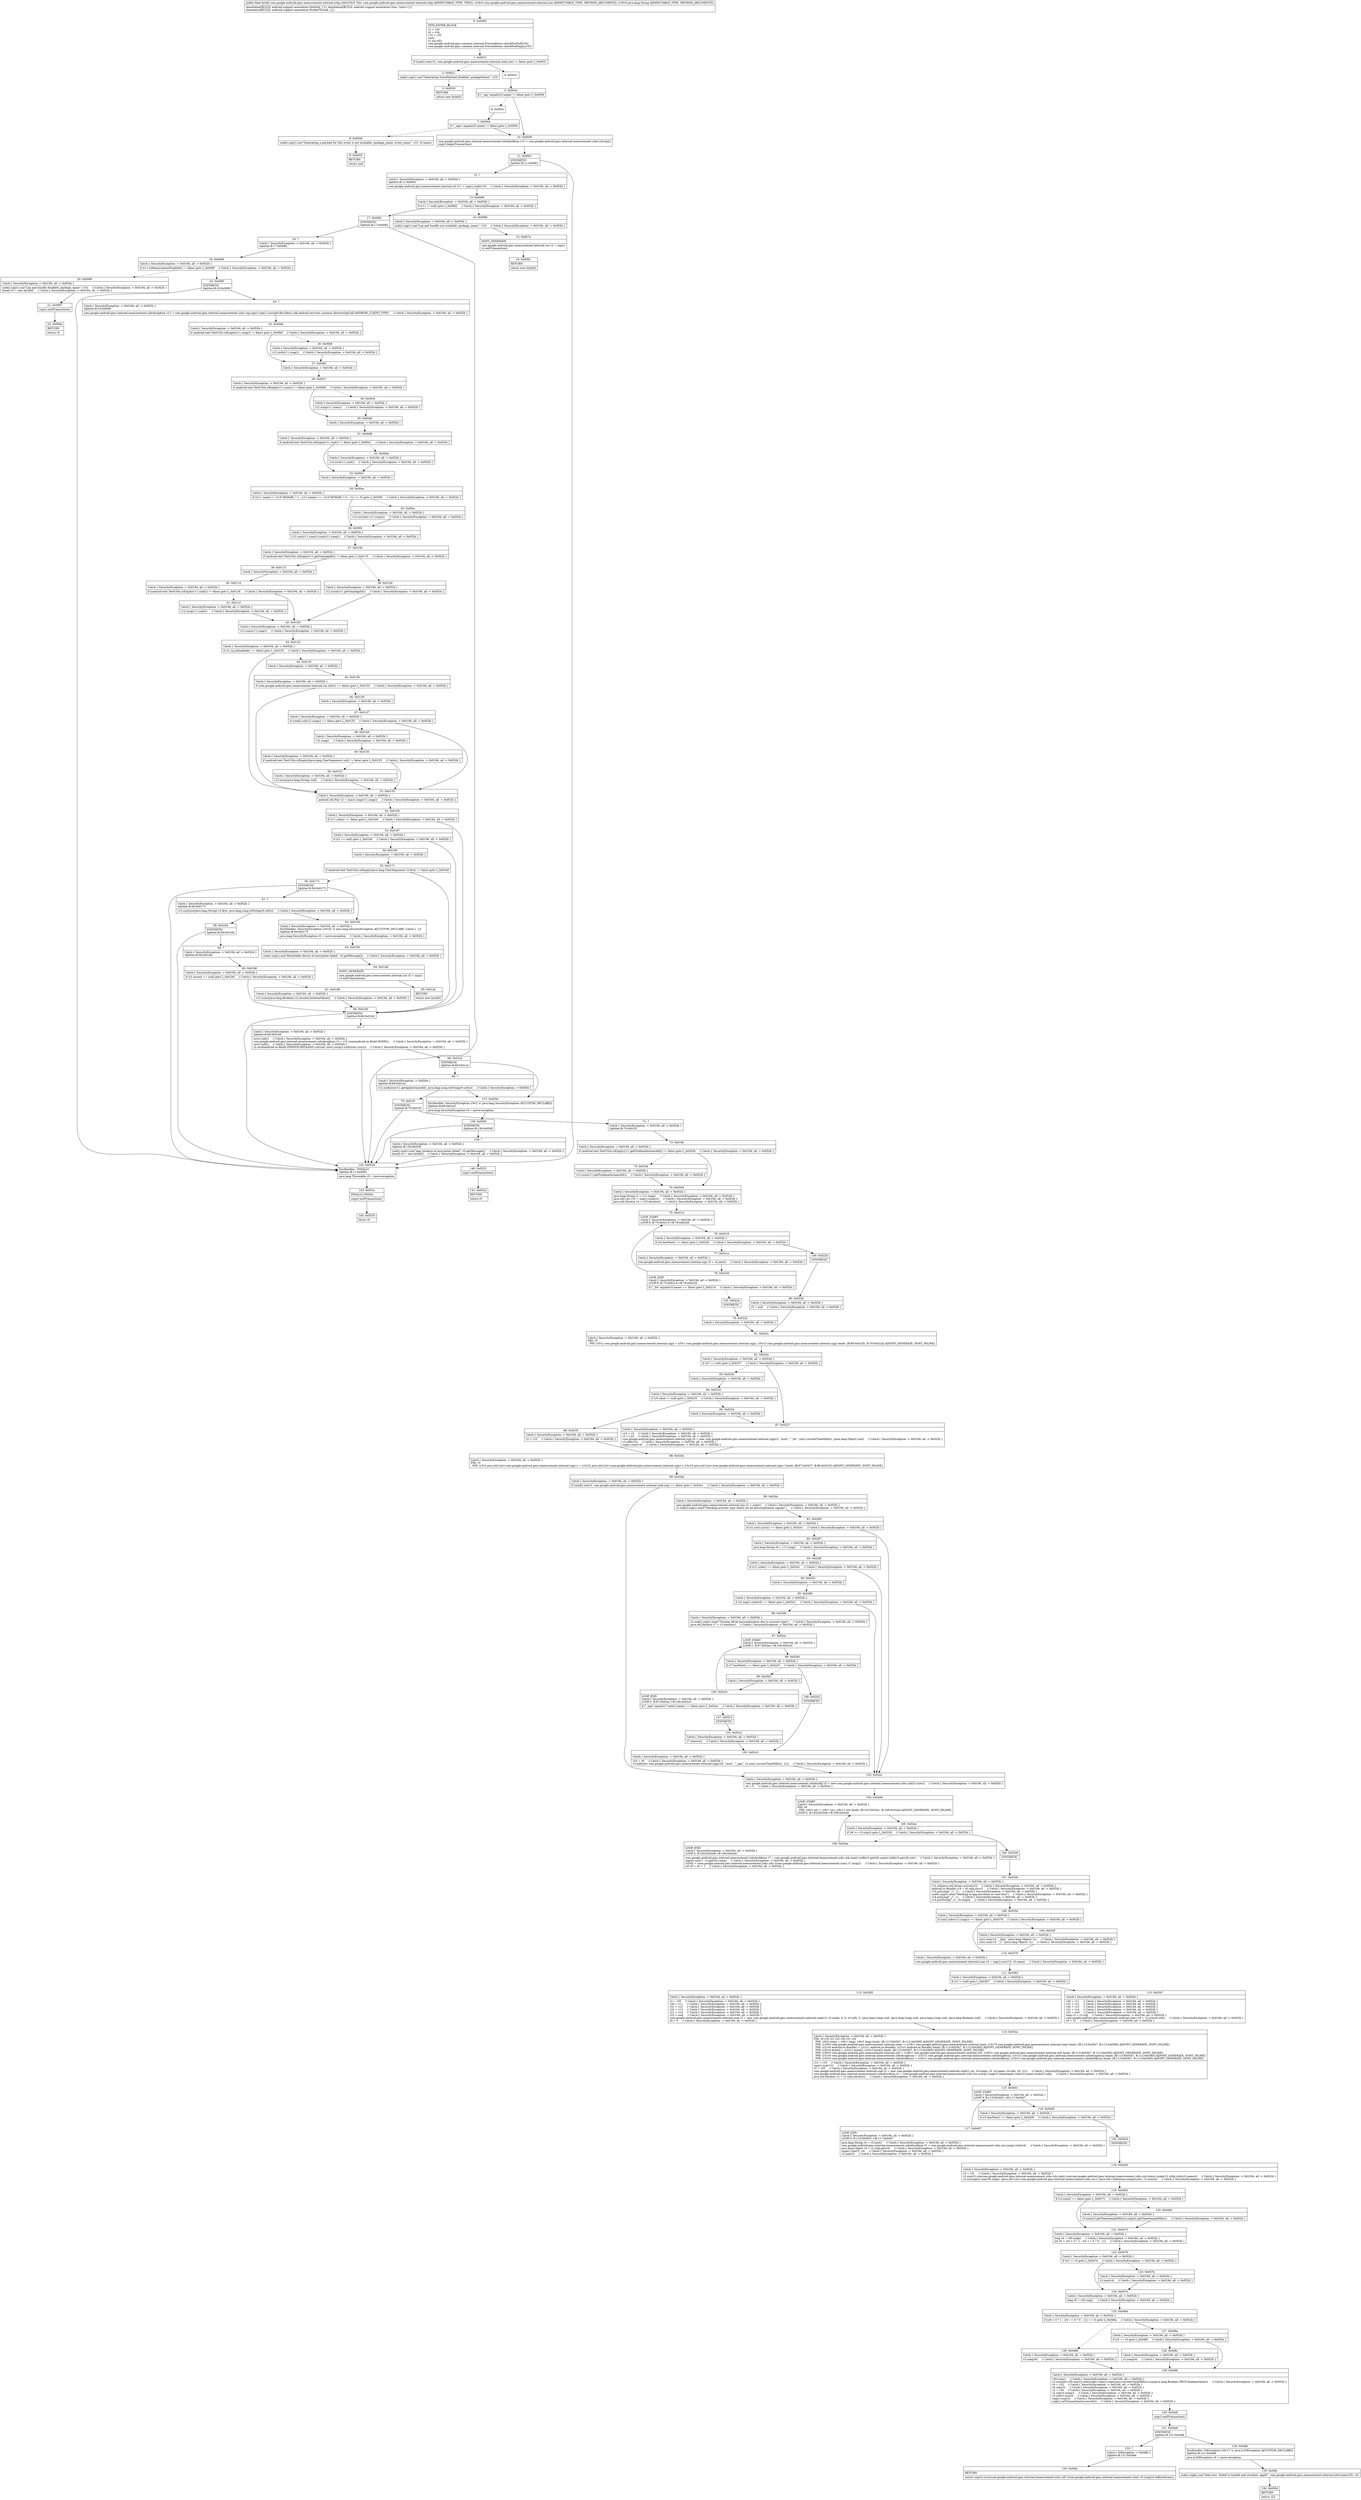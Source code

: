 digraph "CFG forcom.google.android.gms.measurement.internal.zzhp.zzb(Lcom\/google\/android\/gms\/measurement\/internal\/zzai;Ljava\/lang\/String;)[B" {
Node_0 [shape=record,label="{0\:\ 0x0000|MTH_ENTER_BLOCK\l|r1 = r33\lr0 = r34\lr15 = r35\lzzo()\lr1.zzj.zzl()\lcom.google.android.gms.common.internal.Preconditions.checkNotNull(r34)\lcom.google.android.gms.common.internal.Preconditions.checkNotEmpty(r35)\l}"];
Node_1 [shape=record,label="{1\:\ 0x001f|if (zzad().zze(r15, com.google.android.gms.measurement.internal.zzak.zzio) != false) goto L_0x0031\l}"];
Node_2 [shape=record,label="{2\:\ 0x0021|zzab().zzgr().zza(\"Generating ScionPayload disabled. packageName\", r15)\l}"];
Node_3 [shape=record,label="{3\:\ 0x0030|RETURN\l|return new byte[0]\l}"];
Node_4 [shape=record,label="{4\:\ 0x0031}"];
Node_5 [shape=record,label="{5\:\ 0x003a|if (\"_iap\".equals(r0.name) != false) goto L_0x0056\l}"];
Node_6 [shape=record,label="{6\:\ 0x003c}"];
Node_7 [shape=record,label="{7\:\ 0x0044|if (\"_iapx\".equals(r0.name) != false) goto L_0x0056\l}"];
Node_8 [shape=record,label="{8\:\ 0x0046|zzab().zzgr().zza(\"Generating a payload for this event is not available. package_name, event_name\", r15, r0.name)\l}"];
Node_9 [shape=record,label="{9\:\ 0x0055|RETURN\l|return null\l}"];
Node_10 [shape=record,label="{10\:\ 0x0056|com.google.android.gms.internal.measurement.zzbs$zzf$zza r13 = com.google.android.gms.internal.measurement.zzbs.zzf.zznj()\lzzgy().beginTransaction()\l}"];
Node_11 [shape=record,label="{11\:\ 0x0061|SYNTHETIC\lSplitter:B:11:0x0061\l}"];
Node_12 [shape=record,label="{12\:\ ?|Catch:\{ SecurityException \-\> 0x0194, all \-\> 0x052b \}\lSplitter:B:11:0x0061\l|com.google.android.gms.measurement.internal.zzf r11 = zzgy().zzab(r15)     \/\/ Catch:\{ SecurityException \-\> 0x0194, all \-\> 0x052b \}\l}"];
Node_13 [shape=record,label="{13\:\ 0x0069|Catch:\{ SecurityException \-\> 0x0194, all \-\> 0x052b \}\l|if (r11 != null) goto L_0x0082     \/\/ Catch:\{ SecurityException \-\> 0x0194, all \-\> 0x052b \}\l}"];
Node_14 [shape=record,label="{14\:\ 0x006b|Catch:\{ SecurityException \-\> 0x0194, all \-\> 0x052b \}\l|zzab().zzgr().zza(\"Log and bundle not available. package_name\", r15)     \/\/ Catch:\{ SecurityException \-\> 0x0194, all \-\> 0x052b \}\l}"];
Node_15 [shape=record,label="{15\:\ 0x007a|DONT_GENERATE\l|com.google.android.gms.measurement.internal.zzx r2 = zzgy()\lr2.endTransaction()\l}"];
Node_16 [shape=record,label="{16\:\ 0x0081|RETURN\l|return new byte[0]\l}"];
Node_17 [shape=record,label="{17\:\ 0x0082|SYNTHETIC\lSplitter:B:17:0x0082\l}"];
Node_18 [shape=record,label="{18\:\ ?|Catch:\{ SecurityException \-\> 0x0194, all \-\> 0x052b \}\lSplitter:B:17:0x0082\l}"];
Node_19 [shape=record,label="{19\:\ 0x0086|Catch:\{ SecurityException \-\> 0x0194, all \-\> 0x052b \}\l|if (r11.isMeasurementEnabled() != false) goto L_0x009f     \/\/ Catch:\{ SecurityException \-\> 0x0194, all \-\> 0x052b \}\l}"];
Node_20 [shape=record,label="{20\:\ 0x0088|Catch:\{ SecurityException \-\> 0x0194, all \-\> 0x052b \}\l|zzab().zzgr().zza(\"Log and bundle disabled. package_name\", r15)     \/\/ Catch:\{ SecurityException \-\> 0x0194, all \-\> 0x052b \}\lbyte[] r0 = new byte[0]     \/\/ Catch:\{ SecurityException \-\> 0x0194, all \-\> 0x052b \}\l}"];
Node_21 [shape=record,label="{21\:\ 0x0097|zzgy().endTransaction()\l}"];
Node_22 [shape=record,label="{22\:\ 0x009e|RETURN\l|return r0\l}"];
Node_23 [shape=record,label="{23\:\ 0x009f|SYNTHETIC\lSplitter:B:23:0x009f\l}"];
Node_24 [shape=record,label="{24\:\ ?|Catch:\{ SecurityException \-\> 0x0194, all \-\> 0x052b \}\lSplitter:B:23:0x009f\l|com.google.android.gms.internal.measurement.zzbs$zzg$zza r12 = com.google.android.gms.internal.measurement.zzbs.zzg.zzpr().zzp(1).zzcc(p018io.fabric.sdk.android.services.common.AbstractSpiCall.ANDROID_CLIENT_TYPE)     \/\/ Catch:\{ SecurityException \-\> 0x0194, all \-\> 0x052b \}\l}"];
Node_25 [shape=record,label="{25\:\ 0x00b6|Catch:\{ SecurityException \-\> 0x0194, all \-\> 0x052b \}\l|if (android.text.TextUtils.isEmpty(r11.zzag()) != false) goto L_0x00bf     \/\/ Catch:\{ SecurityException \-\> 0x0194, all \-\> 0x052b \}\l}"];
Node_26 [shape=record,label="{26\:\ 0x00b8|Catch:\{ SecurityException \-\> 0x0194, all \-\> 0x052b \}\l|r12.zzch(r11.zzag())     \/\/ Catch:\{ SecurityException \-\> 0x0194, all \-\> 0x052b \}\l}"];
Node_27 [shape=record,label="{27\:\ 0x00bf|Catch:\{ SecurityException \-\> 0x0194, all \-\> 0x052b \}\l}"];
Node_28 [shape=record,label="{28\:\ 0x00c7|Catch:\{ SecurityException \-\> 0x0194, all \-\> 0x052b \}\l|if (android.text.TextUtils.isEmpty(r11.zzan()) != false) goto L_0x00d0     \/\/ Catch:\{ SecurityException \-\> 0x0194, all \-\> 0x052b \}\l}"];
Node_29 [shape=record,label="{29\:\ 0x00c9|Catch:\{ SecurityException \-\> 0x0194, all \-\> 0x052b \}\l|r12.zzcg(r11.zzan())     \/\/ Catch:\{ SecurityException \-\> 0x0194, all \-\> 0x052b \}\l}"];
Node_30 [shape=record,label="{30\:\ 0x00d0|Catch:\{ SecurityException \-\> 0x0194, all \-\> 0x052b \}\l}"];
Node_31 [shape=record,label="{31\:\ 0x00d8|Catch:\{ SecurityException \-\> 0x0194, all \-\> 0x052b \}\l|if (android.text.TextUtils.isEmpty(r11.zzal()) != false) goto L_0x00e1     \/\/ Catch:\{ SecurityException \-\> 0x0194, all \-\> 0x052b \}\l}"];
Node_32 [shape=record,label="{32\:\ 0x00da|Catch:\{ SecurityException \-\> 0x0194, all \-\> 0x052b \}\l|r12.zzci(r11.zzal())     \/\/ Catch:\{ SecurityException \-\> 0x0194, all \-\> 0x052b \}\l}"];
Node_33 [shape=record,label="{33\:\ 0x00e1|Catch:\{ SecurityException \-\> 0x0194, all \-\> 0x052b \}\l}"];
Node_34 [shape=record,label="{34\:\ 0x00ea|Catch:\{ SecurityException \-\> 0x0194, all \-\> 0x052b \}\l|if ((r11.zzam() \> \-2147483648L ? 1 : (r11.zzam() == \-2147483648L ? 0 : \-1)) == 0) goto L_0x00f4     \/\/ Catch:\{ SecurityException \-\> 0x0194, all \-\> 0x052b \}\l}"];
Node_35 [shape=record,label="{35\:\ 0x00ec|Catch:\{ SecurityException \-\> 0x0194, all \-\> 0x052b \}\l|r12.zzv((int) r11.zzam())     \/\/ Catch:\{ SecurityException \-\> 0x0194, all \-\> 0x052b \}\l}"];
Node_36 [shape=record,label="{36\:\ 0x00f4|Catch:\{ SecurityException \-\> 0x0194, all \-\> 0x052b \}\l|r12.zzas(r11.zzao()).zzax(r11.zzaq())     \/\/ Catch:\{ SecurityException \-\> 0x0194, all \-\> 0x052b \}\l}"];
Node_37 [shape=record,label="{37\:\ 0x010b|Catch:\{ SecurityException \-\> 0x0194, all \-\> 0x052b \}\l|if (android.text.TextUtils.isEmpty(r11.getGmpAppId()) != false) goto L_0x0115     \/\/ Catch:\{ SecurityException \-\> 0x0194, all \-\> 0x052b \}\l}"];
Node_38 [shape=record,label="{38\:\ 0x010d|Catch:\{ SecurityException \-\> 0x0194, all \-\> 0x052b \}\l|r12.zzcm(r11.getGmpAppId())     \/\/ Catch:\{ SecurityException \-\> 0x0194, all \-\> 0x052b \}\l}"];
Node_39 [shape=record,label="{39\:\ 0x0115|Catch:\{ SecurityException \-\> 0x0194, all \-\> 0x052b \}\l}"];
Node_40 [shape=record,label="{40\:\ 0x011d|Catch:\{ SecurityException \-\> 0x0194, all \-\> 0x052b \}\l|if (android.text.TextUtils.isEmpty(r11.zzah()) != false) goto L_0x0126     \/\/ Catch:\{ SecurityException \-\> 0x0194, all \-\> 0x052b \}\l}"];
Node_41 [shape=record,label="{41\:\ 0x011f|Catch:\{ SecurityException \-\> 0x0194, all \-\> 0x052b \}\l|r12.zzcq(r11.zzah())     \/\/ Catch:\{ SecurityException \-\> 0x0194, all \-\> 0x052b \}\l}"];
Node_42 [shape=record,label="{42\:\ 0x0126|Catch:\{ SecurityException \-\> 0x0194, all \-\> 0x052b \}\l|r12.zzau(r11.zzap())     \/\/ Catch:\{ SecurityException \-\> 0x0194, all \-\> 0x052b \}\l}"];
Node_43 [shape=record,label="{43\:\ 0x0133|Catch:\{ SecurityException \-\> 0x0194, all \-\> 0x052b \}\l|if (r1.zzj.isEnabled() == false) goto L_0x0155     \/\/ Catch:\{ SecurityException \-\> 0x0194, all \-\> 0x052b \}\l}"];
Node_44 [shape=record,label="{44\:\ 0x0135|Catch:\{ SecurityException \-\> 0x0194, all \-\> 0x052b \}\l}"];
Node_45 [shape=record,label="{45\:\ 0x0139|Catch:\{ SecurityException \-\> 0x0194, all \-\> 0x052b \}\l|if (com.google.android.gms.measurement.internal.zzs.zzbv() == false) goto L_0x0155     \/\/ Catch:\{ SecurityException \-\> 0x0194, all \-\> 0x052b \}\l}"];
Node_46 [shape=record,label="{46\:\ 0x013b|Catch:\{ SecurityException \-\> 0x0194, all \-\> 0x052b \}\l}"];
Node_47 [shape=record,label="{47\:\ 0x0147|Catch:\{ SecurityException \-\> 0x0194, all \-\> 0x052b \}\l|if (zzad().zzl(r12.zzag()) == false) goto L_0x0155     \/\/ Catch:\{ SecurityException \-\> 0x0194, all \-\> 0x052b \}\l}"];
Node_48 [shape=record,label="{48\:\ 0x0149|Catch:\{ SecurityException \-\> 0x0194, all \-\> 0x052b \}\l|r12.zzag()     \/\/ Catch:\{ SecurityException \-\> 0x0194, all \-\> 0x052b \}\l}"];
Node_49 [shape=record,label="{49\:\ 0x0150|Catch:\{ SecurityException \-\> 0x0194, all \-\> 0x052b \}\l|if (android.text.TextUtils.isEmpty((java.lang.CharSequence) null) != false) goto L_0x0155     \/\/ Catch:\{ SecurityException \-\> 0x0194, all \-\> 0x052b \}\l}"];
Node_50 [shape=record,label="{50\:\ 0x0152|Catch:\{ SecurityException \-\> 0x0194, all \-\> 0x052b \}\l|r12.zzcp((java.lang.String) null)     \/\/ Catch:\{ SecurityException \-\> 0x0194, all \-\> 0x052b \}\l}"];
Node_51 [shape=record,label="{51\:\ 0x0155|Catch:\{ SecurityException \-\> 0x0194, all \-\> 0x052b \}\l|android.util.Pair r2 = zzac().zzap(r11.zzag())     \/\/ Catch:\{ SecurityException \-\> 0x0194, all \-\> 0x052b \}\l}"];
Node_52 [shape=record,label="{52\:\ 0x0165|Catch:\{ SecurityException \-\> 0x0194, all \-\> 0x052b \}\l|if (r11.zzbe() == false) goto L_0x01b0     \/\/ Catch:\{ SecurityException \-\> 0x0194, all \-\> 0x052b \}\l}"];
Node_53 [shape=record,label="{53\:\ 0x0167|Catch:\{ SecurityException \-\> 0x0194, all \-\> 0x052b \}\l|if (r2 == null) goto L_0x01b0     \/\/ Catch:\{ SecurityException \-\> 0x0194, all \-\> 0x052b \}\l}"];
Node_54 [shape=record,label="{54\:\ 0x0169|Catch:\{ SecurityException \-\> 0x0194, all \-\> 0x052b \}\l}"];
Node_55 [shape=record,label="{55\:\ 0x0171|if (android.text.TextUtils.isEmpty((java.lang.CharSequence) r2.first) != false) goto L_0x01b0\l}"];
Node_56 [shape=record,label="{56\:\ 0x0173|SYNTHETIC\lSplitter:B:56:0x0173\l}"];
Node_57 [shape=record,label="{57\:\ ?|Catch:\{ SecurityException \-\> 0x0194, all \-\> 0x052b \}\lSplitter:B:56:0x0173\l|r12.zzcj(zzo((java.lang.String) r2.first, java.lang.Long.toString(r0.zzfu)))     \/\/ Catch:\{ SecurityException \-\> 0x0194, all \-\> 0x052b \}\l}"];
Node_58 [shape=record,label="{58\:\ 0x0184|SYNTHETIC\lSplitter:B:58:0x0184\l}"];
Node_59 [shape=record,label="{59\:\ ?|Catch:\{ SecurityException \-\> 0x0194, all \-\> 0x052b \}\lSplitter:B:58:0x0184\l}"];
Node_60 [shape=record,label="{60\:\ 0x0186|Catch:\{ SecurityException \-\> 0x0194, all \-\> 0x052b \}\l|if (r2.second == null) goto L_0x01b0     \/\/ Catch:\{ SecurityException \-\> 0x0194, all \-\> 0x052b \}\l}"];
Node_61 [shape=record,label="{61\:\ 0x0188|Catch:\{ SecurityException \-\> 0x0194, all \-\> 0x052b \}\l|r12.zzm(((java.lang.Boolean) r2.second).booleanValue())     \/\/ Catch:\{ SecurityException \-\> 0x0194, all \-\> 0x052b \}\l}"];
Node_62 [shape=record,label="{62\:\ 0x0194|Catch:\{ SecurityException \-\> 0x0194, all \-\> 0x052b \}\lExcHandler: SecurityException (r0v24 'e' java.lang.SecurityException A[CUSTOM_DECLARE, Catch:\{  \}])\lSplitter:B:56:0x0173\l|java.lang.SecurityException r0 = move\-exception     \/\/ Catch:\{ SecurityException \-\> 0x0194, all \-\> 0x052b \}\l}"];
Node_63 [shape=record,label="{63\:\ 0x0195|Catch:\{ SecurityException \-\> 0x0194, all \-\> 0x052b \}\l|zzab().zzgr().zza(\"Resettable device id encryption failed\", r0.getMessage())     \/\/ Catch:\{ SecurityException \-\> 0x0194, all \-\> 0x052b \}\l}"];
Node_64 [shape=record,label="{64\:\ 0x01a8|DONT_GENERATE\l|com.google.android.gms.measurement.internal.zzx r2 = zzgy()\lr2.endTransaction()\l}"];
Node_65 [shape=record,label="{65\:\ 0x01af|RETURN\l|return new byte[0]\l}"];
Node_66 [shape=record,label="{66\:\ 0x01b0|SYNTHETIC\lSplitter:B:66:0x01b0\l}"];
Node_67 [shape=record,label="{67\:\ ?|Catch:\{ SecurityException \-\> 0x0194, all \-\> 0x052b \}\lSplitter:B:66:0x01b0\l|zzw().zzbi()     \/\/ Catch:\{ SecurityException \-\> 0x0194, all \-\> 0x052b \}\lcom.google.android.gms.internal.measurement.zzbs$zzg$zza r2 = r12.zzce(android.os.Build.MODEL)     \/\/ Catch:\{ SecurityException \-\> 0x0194, all \-\> 0x052b \}\lzzw().zzbi()     \/\/ Catch:\{ SecurityException \-\> 0x0194, all \-\> 0x052b \}\lr2.zzcd(android.os.Build.VERSION.RELEASE).zzt((int) zzw().zzcq()).zzcf(zzw().zzcr())     \/\/ Catch:\{ SecurityException \-\> 0x0194, all \-\> 0x052b \}\l}"];
Node_68 [shape=record,label="{68\:\ 0x01e2|SYNTHETIC\lSplitter:B:68:0x01e2\l}"];
Node_69 [shape=record,label="{69\:\ ?|Catch:\{ SecurityException \-\> 0x050e \}\lSplitter:B:68:0x01e2\l|r12.zzck(zzo(r11.getAppInstanceId(), java.lang.Long.toString(r0.zzfu)))     \/\/ Catch:\{ SecurityException \-\> 0x050e \}\l}"];
Node_70 [shape=record,label="{70\:\ 0x01f3|SYNTHETIC\lSplitter:B:70:0x01f3\l}"];
Node_71 [shape=record,label="{71\:\ ?|Catch:\{ SecurityException \-\> 0x0194, all \-\> 0x052b \}\lSplitter:B:70:0x01f3\l}"];
Node_72 [shape=record,label="{72\:\ 0x01fb|Catch:\{ SecurityException \-\> 0x0194, all \-\> 0x052b \}\l|if (android.text.TextUtils.isEmpty(r11.getFirebaseInstanceId()) != false) goto L_0x0204     \/\/ Catch:\{ SecurityException \-\> 0x0194, all \-\> 0x052b \}\l}"];
Node_73 [shape=record,label="{73\:\ 0x01fd|Catch:\{ SecurityException \-\> 0x0194, all \-\> 0x052b \}\l|r12.zzcn(r11.getFirebaseInstanceId())     \/\/ Catch:\{ SecurityException \-\> 0x0194, all \-\> 0x052b \}\l}"];
Node_74 [shape=record,label="{74\:\ 0x0204|Catch:\{ SecurityException \-\> 0x0194, all \-\> 0x052b \}\l|java.lang.String r2 = r11.zzag()     \/\/ Catch:\{ SecurityException \-\> 0x0194, all \-\> 0x052b \}\ljava.util.List r10 = zzgy().zzaa(r2)     \/\/ Catch:\{ SecurityException \-\> 0x0194, all \-\> 0x052b \}\ljava.util.Iterator r4 = r10.iterator()     \/\/ Catch:\{ SecurityException \-\> 0x0194, all \-\> 0x052b \}\l}"];
Node_75 [shape=record,label="{75\:\ 0x0214|LOOP_START\lCatch:\{ SecurityException \-\> 0x0194, all \-\> 0x052b \}\lLOOP:0: B:75:0x0214\-\>B:78:0x0228\l}"];
Node_76 [shape=record,label="{76\:\ 0x0218|Catch:\{ SecurityException \-\> 0x0194, all \-\> 0x052b \}\l|if (r4.hasNext() == false) goto L_0x022b     \/\/ Catch:\{ SecurityException \-\> 0x0194, all \-\> 0x052b \}\l}"];
Node_77 [shape=record,label="{77\:\ 0x021a|Catch:\{ SecurityException \-\> 0x0194, all \-\> 0x052b \}\l|com.google.android.gms.measurement.internal.zzjp r5 = r4.next()     \/\/ Catch:\{ SecurityException \-\> 0x0194, all \-\> 0x052b \}\l}"];
Node_78 [shape=record,label="{78\:\ 0x0228|LOOP_END\lCatch:\{ SecurityException \-\> 0x0194, all \-\> 0x052b \}\lLOOP:0: B:75:0x0214\-\>B:78:0x0228\l|if (\"_lte\".equals(r5.name) == false) goto L_0x0214     \/\/ Catch:\{ SecurityException \-\> 0x0194, all \-\> 0x052b \}\l}"];
Node_79 [shape=record,label="{79\:\ 0x022a|Catch:\{ SecurityException \-\> 0x0194, all \-\> 0x052b \}\l}"];
Node_80 [shape=record,label="{80\:\ 0x022b|Catch:\{ SecurityException \-\> 0x0194, all \-\> 0x052b \}\l|r5 = null     \/\/ Catch:\{ SecurityException \-\> 0x0194, all \-\> 0x052b \}\l}"];
Node_81 [shape=record,label="{81\:\ 0x022c|Catch:\{ SecurityException \-\> 0x0194, all \-\> 0x052b \}\lPHI: r5 \l  PHI: (r5v2 com.google.android.gms.measurement.internal.zzjp) = (r5v1 com.google.android.gms.measurement.internal.zzjp), (r5v13 com.google.android.gms.measurement.internal.zzjp) binds: [B:80:0x022b, B:79:0x022a] A[DONT_GENERATE, DONT_INLINE]\l}"];
Node_82 [shape=record,label="{82\:\ 0x022e|Catch:\{ SecurityException \-\> 0x0194, all \-\> 0x052b \}\l|if (r5 == null) goto L_0x0237     \/\/ Catch:\{ SecurityException \-\> 0x0194, all \-\> 0x052b \}\l}"];
Node_83 [shape=record,label="{83\:\ 0x0230|Catch:\{ SecurityException \-\> 0x0194, all \-\> 0x052b \}\l}"];
Node_84 [shape=record,label="{84\:\ 0x0232|Catch:\{ SecurityException \-\> 0x0194, all \-\> 0x052b \}\l|if (r5.value != null) goto L_0x0235     \/\/ Catch:\{ SecurityException \-\> 0x0194, all \-\> 0x052b \}\l}"];
Node_85 [shape=record,label="{85\:\ 0x0234|Catch:\{ SecurityException \-\> 0x0194, all \-\> 0x052b \}\l}"];
Node_86 [shape=record,label="{86\:\ 0x0235|Catch:\{ SecurityException \-\> 0x0194, all \-\> 0x052b \}\l|r3 = r10     \/\/ Catch:\{ SecurityException \-\> 0x0194, all \-\> 0x052b \}\l}"];
Node_87 [shape=record,label="{87\:\ 0x0237|Catch:\{ SecurityException \-\> 0x0194, all \-\> 0x052b \}\l|r14 = r4     \/\/ Catch:\{ SecurityException \-\> 0x0194, all \-\> 0x052b \}\lr3 = r10     \/\/ Catch:\{ SecurityException \-\> 0x0194, all \-\> 0x052b \}\lcom.google.android.gms.measurement.internal.zzjp r4 = new com.google.android.gms.measurement.internal.zzjp(r2, \"auto\", \"_lte\", zzx().currentTimeMillis(), (java.lang.Object) null)     \/\/ Catch:\{ SecurityException \-\> 0x0194, all \-\> 0x052b \}\lr3.add(r14)     \/\/ Catch:\{ SecurityException \-\> 0x0194, all \-\> 0x052b \}\lzzgy().zza(r14)     \/\/ Catch:\{ SecurityException \-\> 0x0194, all \-\> 0x052b \}\l}"];
Node_88 [shape=record,label="{88\:\ 0x025e|Catch:\{ SecurityException \-\> 0x0194, all \-\> 0x052b \}\lPHI: r3 \l  PHI: (r3v3 java.util.List\<com.google.android.gms.measurement.internal.zzjp\>) = (r3v22 java.util.List\<com.google.android.gms.measurement.internal.zzjp\>), (r3v23 java.util.List\<com.google.android.gms.measurement.internal.zzjp\>) binds: [B:87:0x0237, B:86:0x0235] A[DONT_GENERATE, DONT_INLINE]\l}"];
Node_89 [shape=record,label="{89\:\ 0x026a|Catch:\{ SecurityException \-\> 0x0194, all \-\> 0x052b \}\l|if (zzad().zze(r2, com.google.android.gms.measurement.internal.zzak.zzij) == false) goto L_0x02e1     \/\/ Catch:\{ SecurityException \-\> 0x0194, all \-\> 0x052b \}\l}"];
Node_90 [shape=record,label="{90\:\ 0x026c|Catch:\{ SecurityException \-\> 0x0194, all \-\> 0x052b \}\l|com.google.android.gms.measurement.internal.zzjo r2 = zzgw()     \/\/ Catch:\{ SecurityException \-\> 0x0194, all \-\> 0x052b \}\lr2.zzab().zzgs().zzao(\"Checking account type status for ad personalization signals\")     \/\/ Catch:\{ SecurityException \-\> 0x0194, all \-\> 0x052b \}\l}"];
Node_91 [shape=record,label="{91\:\ 0x0285|Catch:\{ SecurityException \-\> 0x0194, all \-\> 0x052b \}\l|if (r2.zzw().zzcu() == false) goto L_0x02e1     \/\/ Catch:\{ SecurityException \-\> 0x0194, all \-\> 0x052b \}\l}"];
Node_92 [shape=record,label="{92\:\ 0x0287|Catch:\{ SecurityException \-\> 0x0194, all \-\> 0x052b \}\l|java.lang.String r6 = r11.zzag()     \/\/ Catch:\{ SecurityException \-\> 0x0194, all \-\> 0x052b \}\l}"];
Node_93 [shape=record,label="{93\:\ 0x028f|Catch:\{ SecurityException \-\> 0x0194, all \-\> 0x052b \}\l|if (r11.zzbe() == false) goto L_0x02e1     \/\/ Catch:\{ SecurityException \-\> 0x0194, all \-\> 0x052b \}\l}"];
Node_94 [shape=record,label="{94\:\ 0x0291|Catch:\{ SecurityException \-\> 0x0194, all \-\> 0x052b \}\l}"];
Node_95 [shape=record,label="{95\:\ 0x0299|Catch:\{ SecurityException \-\> 0x0194, all \-\> 0x052b \}\l|if (r2.zzgz().zzba(r6) == false) goto L_0x02e1     \/\/ Catch:\{ SecurityException \-\> 0x0194, all \-\> 0x052b \}\l}"];
Node_96 [shape=record,label="{96\:\ 0x029b|Catch:\{ SecurityException \-\> 0x0194, all \-\> 0x052b \}\l|r2.zzab().zzgr().zzao(\"Turning off ad personalization due to account type\")     \/\/ Catch:\{ SecurityException \-\> 0x0194, all \-\> 0x052b \}\ljava.util.Iterator r7 = r3.iterator()     \/\/ Catch:\{ SecurityException \-\> 0x0194, all \-\> 0x052b \}\l}"];
Node_97 [shape=record,label="{97\:\ 0x02ac|LOOP_START\lCatch:\{ SecurityException \-\> 0x0194, all \-\> 0x052b \}\lLOOP:1: B:97:0x02ac\-\>B:100:0x02c0\l}"];
Node_98 [shape=record,label="{98\:\ 0x02b0|Catch:\{ SecurityException \-\> 0x0194, all \-\> 0x052b \}\l|if (r7.hasNext() == false) goto L_0x02c5     \/\/ Catch:\{ SecurityException \-\> 0x0194, all \-\> 0x052b \}\l}"];
Node_99 [shape=record,label="{99\:\ 0x02b2|Catch:\{ SecurityException \-\> 0x0194, all \-\> 0x052b \}\l}"];
Node_100 [shape=record,label="{100\:\ 0x02c0|LOOP_END\lCatch:\{ SecurityException \-\> 0x0194, all \-\> 0x052b \}\lLOOP:1: B:97:0x02ac\-\>B:100:0x02c0\l|if (\"_npa\".equals(r7.next().name) == false) goto L_0x02ac     \/\/ Catch:\{ SecurityException \-\> 0x0194, all \-\> 0x052b \}\l}"];
Node_101 [shape=record,label="{101\:\ 0x02c2|Catch:\{ SecurityException \-\> 0x0194, all \-\> 0x052b \}\l|r7.remove()     \/\/ Catch:\{ SecurityException \-\> 0x0194, all \-\> 0x052b \}\l}"];
Node_102 [shape=record,label="{102\:\ 0x02c5|Catch:\{ SecurityException \-\> 0x0194, all \-\> 0x052b \}\l|r24 = r6     \/\/ Catch:\{ SecurityException \-\> 0x0194, all \-\> 0x052b \}\lr3.add(new com.google.android.gms.measurement.internal.zzjp(r24, \"auto\", \"_npa\", r2.zzx().currentTimeMillis(), 1L))     \/\/ Catch:\{ SecurityException \-\> 0x0194, all \-\> 0x052b \}\l}"];
Node_103 [shape=record,label="{103\:\ 0x02e1|Catch:\{ SecurityException \-\> 0x0194, all \-\> 0x052b \}\l|com.google.android.gms.internal.measurement.zzbs$zzk[] r2 = new com.google.android.gms.internal.measurement.zzbs.zzk[r3.size()]     \/\/ Catch:\{ SecurityException \-\> 0x0194, all \-\> 0x052b \}\lr6 = 0     \/\/ Catch:\{ SecurityException \-\> 0x0194, all \-\> 0x052b \}\l}"];
Node_104 [shape=record,label="{104\:\ 0x02e8|LOOP_START\lCatch:\{ SecurityException \-\> 0x0194, all \-\> 0x052b \}\lPHI: r6 \l  PHI: (r6v2 int) = (r6v1 int), (r6v11 int) binds: [B:103:0x02e1, B:106:0x02ee] A[DONT_GENERATE, DONT_INLINE]\lLOOP:2: B:104:0x02e8\-\>B:106:0x02ee\l}"];
Node_105 [shape=record,label="{105\:\ 0x02ec|Catch:\{ SecurityException \-\> 0x0194, all \-\> 0x052b \}\l|if (r6 \>= r3.size()) goto L_0x0326     \/\/ Catch:\{ SecurityException \-\> 0x0194, all \-\> 0x052b \}\l}"];
Node_106 [shape=record,label="{106\:\ 0x02ee|LOOP_END\lCatch:\{ SecurityException \-\> 0x0194, all \-\> 0x052b \}\lLOOP:2: B:104:0x02e8\-\>B:106:0x02ee\l|com.google.android.gms.internal.measurement.zzbs$zzk$zza r7 = com.google.android.gms.internal.measurement.zzbs.zzk.zzqu().zzdb(r3.get(r6).name).zzbk(r3.get(r6).zztr)     \/\/ Catch:\{ SecurityException \-\> 0x0194, all \-\> 0x052b \}\lzzgw().zza(r7, r3.get(r6).value)     \/\/ Catch:\{ SecurityException \-\> 0x0194, all \-\> 0x052b \}\lr2[r6] = (com.google.android.gms.internal.measurement.zzbs.zzk) ((com.google.android.gms.internal.measurement.zzey) r7.zzug())     \/\/ Catch:\{ SecurityException \-\> 0x0194, all \-\> 0x052b \}\lint r6 = r6 + 1     \/\/ Catch:\{ SecurityException \-\> 0x0194, all \-\> 0x052b \}\l}"];
Node_107 [shape=record,label="{107\:\ 0x0326|Catch:\{ SecurityException \-\> 0x0194, all \-\> 0x052b \}\l|r12.zzb(java.util.Arrays.asList(r2))     \/\/ Catch:\{ SecurityException \-\> 0x0194, all \-\> 0x052b \}\landroid.os.Bundle r14 = r0.zzfq.zzcv()     \/\/ Catch:\{ SecurityException \-\> 0x0194, all \-\> 0x052b \}\lr14.putLong(\"_c\", 1)     \/\/ Catch:\{ SecurityException \-\> 0x0194, all \-\> 0x052b \}\lzzab().zzgr().zzao(\"Marking in\-app purchase as real\-time\")     \/\/ Catch:\{ SecurityException \-\> 0x0194, all \-\> 0x052b \}\lr14.putLong(\"_r\", 1)     \/\/ Catch:\{ SecurityException \-\> 0x0194, all \-\> 0x052b \}\lr14.putString(\"_o\", r0.origin)     \/\/ Catch:\{ SecurityException \-\> 0x0194, all \-\> 0x052b \}\l}"];
Node_108 [shape=record,label="{108\:\ 0x035d|Catch:\{ SecurityException \-\> 0x0194, all \-\> 0x052b \}\l|if (zzz().zzbr(r12.zzag()) == false) goto L_0x0379     \/\/ Catch:\{ SecurityException \-\> 0x0194, all \-\> 0x052b \}\l}"];
Node_109 [shape=record,label="{109\:\ 0x035f|Catch:\{ SecurityException \-\> 0x0194, all \-\> 0x052b \}\l|zzz().zza(r14, \"_dbg\", (java.lang.Object) 1L)     \/\/ Catch:\{ SecurityException \-\> 0x0194, all \-\> 0x052b \}\lzzz().zza(r14, \"_r\", (java.lang.Object) 1L)     \/\/ Catch:\{ SecurityException \-\> 0x0194, all \-\> 0x052b \}\l}"];
Node_110 [shape=record,label="{110\:\ 0x0379|Catch:\{ SecurityException \-\> 0x0194, all \-\> 0x052b \}\l|com.google.android.gms.measurement.internal.zzae r2 = zzgy().zzc(r15, r0.name)     \/\/ Catch:\{ SecurityException \-\> 0x0194, all \-\> 0x052b \}\l}"];
Node_111 [shape=record,label="{111\:\ 0x0383|Catch:\{ SecurityException \-\> 0x0194, all \-\> 0x052b \}\l|if (r2 != null) goto L_0x03b7     \/\/ Catch:\{ SecurityException \-\> 0x0194, all \-\> 0x052b \}\l}"];
Node_112 [shape=record,label="{112\:\ 0x0385|Catch:\{ SecurityException \-\> 0x0194, all \-\> 0x052b \}\l|r3 = r35     \/\/ Catch:\{ SecurityException \-\> 0x0194, all \-\> 0x052b \}\lr30 = r11     \/\/ Catch:\{ SecurityException \-\> 0x0194, all \-\> 0x052b \}\lr31 = r12     \/\/ Catch:\{ SecurityException \-\> 0x0194, all \-\> 0x052b \}\lr32 = r13     \/\/ Catch:\{ SecurityException \-\> 0x0194, all \-\> 0x052b \}\lr21 = r14     \/\/ Catch:\{ SecurityException \-\> 0x0194, all \-\> 0x052b \}\lr22 = null     \/\/ Catch:\{ SecurityException \-\> 0x0194, all \-\> 0x052b \}\lcom.google.android.gms.measurement.internal.zzae r2 = new com.google.android.gms.measurement.internal.zzae(r3, r0.name, 0, 0, r0.zzfu, 0, (java.lang.Long) null, (java.lang.Long) null, (java.lang.Long) null, (java.lang.Boolean) null)     \/\/ Catch:\{ SecurityException \-\> 0x0194, all \-\> 0x052b \}\lr9 = 0     \/\/ Catch:\{ SecurityException \-\> 0x0194, all \-\> 0x052b \}\l}"];
Node_113 [shape=record,label="{113\:\ 0x03b7|Catch:\{ SecurityException \-\> 0x0194, all \-\> 0x052b \}\l|r30 = r11     \/\/ Catch:\{ SecurityException \-\> 0x0194, all \-\> 0x052b \}\lr31 = r12     \/\/ Catch:\{ SecurityException \-\> 0x0194, all \-\> 0x052b \}\lr32 = r13     \/\/ Catch:\{ SecurityException \-\> 0x0194, all \-\> 0x052b \}\lr21 = r14     \/\/ Catch:\{ SecurityException \-\> 0x0194, all \-\> 0x052b \}\lr22 = null     \/\/ Catch:\{ SecurityException \-\> 0x0194, all \-\> 0x052b \}\llong r3 = r2.zzfj     \/\/ Catch:\{ SecurityException \-\> 0x0194, all \-\> 0x052b \}\lcom.google.android.gms.measurement.internal.zzae r19 = r2.zzw(r0.zzfu)     \/\/ Catch:\{ SecurityException \-\> 0x0194, all \-\> 0x052b \}\lr9 = r3     \/\/ Catch:\{ SecurityException \-\> 0x0194, all \-\> 0x052b \}\l}"];
Node_114 [shape=record,label="{114\:\ 0x03ca|Catch:\{ SecurityException \-\> 0x0194, all \-\> 0x052b \}\lPHI: r9 r19 r21 r22 r30 r31 r32 \l  PHI: (r9v0 long) = (r9v1 long), (r9v3 long) binds: [B:113:0x03b7, B:112:0x0385] A[DONT_GENERATE, DONT_INLINE]\l  PHI: (r19v0 com.google.android.gms.measurement.internal.zzae) = (r19v1 com.google.android.gms.measurement.internal.zzae), (r2v70 com.google.android.gms.measurement.internal.zzae) binds: [B:113:0x03b7, B:112:0x0385] A[DONT_GENERATE, DONT_INLINE]\l  PHI: (r21v0 android.os.Bundle) = (r21v1 android.os.Bundle), (r21v2 android.os.Bundle) binds: [B:113:0x03b7, B:112:0x0385] A[DONT_GENERATE, DONT_INLINE]\l  PHI: (r22v0 byte[]) = (r22v1 byte[]), (r22v3 byte[]) binds: [B:113:0x03b7, B:112:0x0385] A[DONT_GENERATE, DONT_INLINE]\l  PHI: (r30v0 com.google.android.gms.measurement.internal.zzf) = (r30v1 com.google.android.gms.measurement.internal.zzf), (r30v2 com.google.android.gms.measurement.internal.zzf) binds: [B:113:0x03b7, B:112:0x0385] A[DONT_GENERATE, DONT_INLINE]\l  PHI: (r31v0 com.google.android.gms.internal.measurement.zzbs$zzg$zza) = (r31v1 com.google.android.gms.internal.measurement.zzbs$zzg$zza), (r31v2 com.google.android.gms.internal.measurement.zzbs$zzg$zza) binds: [B:113:0x03b7, B:112:0x0385] A[DONT_GENERATE, DONT_INLINE]\l  PHI: (r32v0 com.google.android.gms.internal.measurement.zzbs$zzf$zza) = (r32v1 com.google.android.gms.internal.measurement.zzbs$zzf$zza), (r32v2 com.google.android.gms.internal.measurement.zzbs$zzf$zza) binds: [B:113:0x03b7, B:112:0x0385] A[DONT_GENERATE, DONT_INLINE]\l|r12 = r19     \/\/ Catch:\{ SecurityException \-\> 0x0194, all \-\> 0x052b \}\lzzgy().zza(r12)     \/\/ Catch:\{ SecurityException \-\> 0x0194, all \-\> 0x052b \}\lr5 = r35     \/\/ Catch:\{ SecurityException \-\> 0x0194, all \-\> 0x052b \}\lcom.google.android.gms.measurement.internal.zzaf r2 = new com.google.android.gms.measurement.internal.zzaf(r1.zzj, r0.origin, r5, r0.name, r0.zzfu, r9, r21)     \/\/ Catch:\{ SecurityException \-\> 0x0194, all \-\> 0x052b \}\lcom.google.android.gms.internal.measurement.zzbs$zzc$zza r2 = com.google.android.gms.internal.measurement.zzbs.zzc.zzmq().zzag(r2.timestamp).zzbx(r2.name).zzah(r2.zzfp)     \/\/ Catch:\{ SecurityException \-\> 0x0194, all \-\> 0x052b \}\ljava.util.Iterator r3 = r2.zzfq.iterator()     \/\/ Catch:\{ SecurityException \-\> 0x0194, all \-\> 0x052b \}\l}"];
Node_115 [shape=record,label="{115\:\ 0x0401|LOOP_START\lCatch:\{ SecurityException \-\> 0x0194, all \-\> 0x052b \}\lLOOP:3: B:115:0x0401\-\>B:117:0x0407\l}"];
Node_116 [shape=record,label="{116\:\ 0x0405|Catch:\{ SecurityException \-\> 0x0194, all \-\> 0x052b \}\l|if (r3.hasNext() == false) goto L_0x0426     \/\/ Catch:\{ SecurityException \-\> 0x0194, all \-\> 0x052b \}\l}"];
Node_117 [shape=record,label="{117\:\ 0x0407|LOOP_END\lCatch:\{ SecurityException \-\> 0x0194, all \-\> 0x052b \}\lLOOP:3: B:115:0x0401\-\>B:117:0x0407\l|java.lang.String r4 = r3.next()     \/\/ Catch:\{ SecurityException \-\> 0x0194, all \-\> 0x052b \}\lcom.google.android.gms.internal.measurement.zzbs$zze$zza r5 = com.google.android.gms.internal.measurement.zzbs.zze.zzng().zzbz(r4)     \/\/ Catch:\{ SecurityException \-\> 0x0194, all \-\> 0x052b \}\ljava.lang.Object r4 = r2.zzfq.get(r4)     \/\/ Catch:\{ SecurityException \-\> 0x0194, all \-\> 0x052b \}\lzzgw().zza(r5, r4)     \/\/ Catch:\{ SecurityException \-\> 0x0194, all \-\> 0x052b \}\lr2.zza(r5)     \/\/ Catch:\{ SecurityException \-\> 0x0194, all \-\> 0x052b \}\l}"];
Node_118 [shape=record,label="{118\:\ 0x0426|Catch:\{ SecurityException \-\> 0x0194, all \-\> 0x052b \}\l|r3 = r31     \/\/ Catch:\{ SecurityException \-\> 0x0194, all \-\> 0x052b \}\lr3.zza(r2).zza(com.google.android.gms.internal.measurement.zzbs.zzh.zzpt().zza(com.google.android.gms.internal.measurement.zzbs.zzd.zzms().zzak(r12.zzfg).zzby(r0.name)))     \/\/ Catch:\{ SecurityException \-\> 0x0194, all \-\> 0x052b \}\lr3.zzc(zzgx().zza(r30.zzag(), (java.util.List\<com.google.android.gms.internal.measurement.zzbs.zzc\>) java.util.Collections.emptyList(), r3.zzno()))     \/\/ Catch:\{ SecurityException \-\> 0x0194, all \-\> 0x052b \}\l}"];
Node_119 [shape=record,label="{119\:\ 0x0462|Catch:\{ SecurityException \-\> 0x0194, all \-\> 0x052b \}\l|if (r2.zzml() == false) goto L_0x0473     \/\/ Catch:\{ SecurityException \-\> 0x0194, all \-\> 0x052b \}\l}"];
Node_120 [shape=record,label="{120\:\ 0x0464|Catch:\{ SecurityException \-\> 0x0194, all \-\> 0x052b \}\l|r3.zzao(r2.getTimestampMillis()).zzap(r2.getTimestampMillis())     \/\/ Catch:\{ SecurityException \-\> 0x0194, all \-\> 0x052b \}\l}"];
Node_121 [shape=record,label="{121\:\ 0x0473|Catch:\{ SecurityException \-\> 0x0194, all \-\> 0x052b \}\l|long r4 = r30.zzak()     \/\/ Catch:\{ SecurityException \-\> 0x0194, all \-\> 0x052b \}\lint r0 = (r4 \> 0 ? 1 : (r4 == 0 ? 0 : \-1))     \/\/ Catch:\{ SecurityException \-\> 0x0194, all \-\> 0x052b \}\l}"];
Node_122 [shape=record,label="{122\:\ 0x0479|Catch:\{ SecurityException \-\> 0x0194, all \-\> 0x052b \}\l|if (r0 == 0) goto L_0x047e     \/\/ Catch:\{ SecurityException \-\> 0x0194, all \-\> 0x052b \}\l}"];
Node_123 [shape=record,label="{123\:\ 0x047b|Catch:\{ SecurityException \-\> 0x0194, all \-\> 0x052b \}\l|r3.zzar(r4)     \/\/ Catch:\{ SecurityException \-\> 0x0194, all \-\> 0x052b \}\l}"];
Node_124 [shape=record,label="{124\:\ 0x047e|Catch:\{ SecurityException \-\> 0x0194, all \-\> 0x052b \}\l|long r6 = r30.zzaj()     \/\/ Catch:\{ SecurityException \-\> 0x0194, all \-\> 0x052b \}\l}"];
Node_125 [shape=record,label="{125\:\ 0x0484|Catch:\{ SecurityException \-\> 0x0194, all \-\> 0x052b \}\l|if ((r6 \> 0 ? 1 : (r6 == 0 ? 0 : \-1)) == 0) goto L_0x048a     \/\/ Catch:\{ SecurityException \-\> 0x0194, all \-\> 0x052b \}\l}"];
Node_126 [shape=record,label="{126\:\ 0x0486|Catch:\{ SecurityException \-\> 0x0194, all \-\> 0x052b \}\l|r3.zzaq(r6)     \/\/ Catch:\{ SecurityException \-\> 0x0194, all \-\> 0x052b \}\l}"];
Node_127 [shape=record,label="{127\:\ 0x048a|Catch:\{ SecurityException \-\> 0x0194, all \-\> 0x052b \}\l|if (r0 == 0) goto L_0x048f     \/\/ Catch:\{ SecurityException \-\> 0x0194, all \-\> 0x052b \}\l}"];
Node_128 [shape=record,label="{128\:\ 0x048c|Catch:\{ SecurityException \-\> 0x0194, all \-\> 0x052b \}\l|r3.zzaq(r4)     \/\/ Catch:\{ SecurityException \-\> 0x0194, all \-\> 0x052b \}\l}"];
Node_129 [shape=record,label="{129\:\ 0x048f|Catch:\{ SecurityException \-\> 0x0194, all \-\> 0x052b \}\l|r30.zzau()     \/\/ Catch:\{ SecurityException \-\> 0x0194, all \-\> 0x052b \}\lr3.zzu((int) r30.zzar()).zzat(zzad().zzao()).zzan(zzx().currentTimeMillis()).zzn(java.lang.Boolean.TRUE.booleanValue())     \/\/ Catch:\{ SecurityException \-\> 0x0194, all \-\> 0x052b \}\lr0 = r32     \/\/ Catch:\{ SecurityException \-\> 0x0194, all \-\> 0x052b \}\lr0.zza(r3)     \/\/ Catch:\{ SecurityException \-\> 0x0194, all \-\> 0x052b \}\lr2 = r30     \/\/ Catch:\{ SecurityException \-\> 0x0194, all \-\> 0x052b \}\lr2.zze(r3.zznq())     \/\/ Catch:\{ SecurityException \-\> 0x0194, all \-\> 0x052b \}\lr2.zzf(r3.zznr())     \/\/ Catch:\{ SecurityException \-\> 0x0194, all \-\> 0x052b \}\lzzgy().zza(r2)     \/\/ Catch:\{ SecurityException \-\> 0x0194, all \-\> 0x052b \}\lzzgy().setTransactionSuccessful()     \/\/ Catch:\{ SecurityException \-\> 0x0194, all \-\> 0x052b \}\l}"];
Node_130 [shape=record,label="{130\:\ 0x04df|zzgy().endTransaction()\l}"];
Node_131 [shape=record,label="{131\:\ 0x04e6|SYNTHETIC\lSplitter:B:131:0x04e6\l}"];
Node_132 [shape=record,label="{132\:\ ?|Catch:\{ IOException \-\> 0x04fb \}\lSplitter:B:131:0x04e6\l}"];
Node_133 [shape=record,label="{133\:\ 0x04fa|RETURN\l|return zzgw().zzc(((com.google.android.gms.internal.measurement.zzbs.zzf) ((com.google.android.gms.internal.measurement.zzey) r0.zzug())).toByteArray())\l}"];
Node_134 [shape=record,label="{134\:\ 0x04fb|ExcHandler: IOException (r0v17 'e' java.io.IOException A[CUSTOM_DECLARE])\lSplitter:B:131:0x04e6\l|java.io.IOException r0 = move\-exception\l}"];
Node_135 [shape=record,label="{135\:\ 0x04fc|zzab().zzgk().zza(\"Data loss. Failed to bundle and serialize. appId\", com.google.android.gms.measurement.internal.zzef.zzam(r35), r0)\l}"];
Node_136 [shape=record,label="{136\:\ 0x050d|RETURN\l|return r22\l}"];
Node_137 [shape=record,label="{137\:\ 0x050e|ExcHandler: SecurityException (r0v2 'e' java.lang.SecurityException A[CUSTOM_DECLARE])\lSplitter:B:68:0x01e2\l|java.lang.SecurityException r0 = move\-exception\l}"];
Node_138 [shape=record,label="{138\:\ 0x050f|SYNTHETIC\lSplitter:B:138:0x050f\l}"];
Node_139 [shape=record,label="{139\:\ ?|Catch:\{ SecurityException \-\> 0x0194, all \-\> 0x052b \}\lSplitter:B:138:0x050f\l|zzab().zzgr().zza(\"app instance id encryption failed\", r0.getMessage())     \/\/ Catch:\{ SecurityException \-\> 0x0194, all \-\> 0x052b \}\lbyte[] r0 = new byte[0]     \/\/ Catch:\{ SecurityException \-\> 0x0194, all \-\> 0x052b \}\l}"];
Node_140 [shape=record,label="{140\:\ 0x0523|zzgy().endTransaction()\l}"];
Node_141 [shape=record,label="{141\:\ 0x052a|RETURN\l|return r0\l}"];
Node_142 [shape=record,label="{142\:\ 0x052b|ExcHandler:  FINALLY\lSplitter:B:11:0x0061\l|java.lang.Throwable r0 = move\-exception\l}"];
Node_143 [shape=record,label="{143\:\ 0x052c|FINALLY_INSNS\l|zzgy().endTransaction()\l}"];
Node_144 [shape=record,label="{144\:\ 0x0533|throw r0\l}"];
Node_145 [shape=record,label="{145\:\ 0x022a|SYNTHETIC\l}"];
Node_146 [shape=record,label="{146\:\ 0x022b|SYNTHETIC\l}"];
Node_147 [shape=record,label="{147\:\ 0x02c2|SYNTHETIC\l}"];
Node_148 [shape=record,label="{148\:\ 0x02c5|SYNTHETIC\l}"];
Node_149 [shape=record,label="{149\:\ 0x0326|SYNTHETIC\l}"];
Node_150 [shape=record,label="{150\:\ 0x0426|SYNTHETIC\l}"];
MethodNode[shape=record,label="{public final byte[] com.google.android.gms.measurement.internal.zzhp.zzb((r33v0 'this' com.google.android.gms.measurement.internal.zzhp A[IMMUTABLE_TYPE, THIS]), (r34v0 com.google.android.gms.measurement.internal.zzai A[IMMUTABLE_TYPE, METHOD_ARGUMENT]), (r35v0 java.lang.String A[IMMUTABLE_TYPE, METHOD_ARGUMENT]))  | Annotation[BUILD, android.support.annotation.NonNull, \{\}], Annotation[BUILD, android.support.annotation.Size, \{min=1\}]\lAnnotation[BUILD, android.support.annotation.WorkerThread, \{\}]\l}"];
MethodNode -> Node_0;
Node_0 -> Node_1;
Node_1 -> Node_2[style=dashed];
Node_1 -> Node_4;
Node_2 -> Node_3;
Node_4 -> Node_5;
Node_5 -> Node_6[style=dashed];
Node_5 -> Node_10;
Node_6 -> Node_7;
Node_7 -> Node_8[style=dashed];
Node_7 -> Node_10;
Node_8 -> Node_9;
Node_10 -> Node_11;
Node_11 -> Node_12;
Node_11 -> Node_142;
Node_12 -> Node_13;
Node_13 -> Node_14[style=dashed];
Node_13 -> Node_17;
Node_14 -> Node_15;
Node_15 -> Node_16;
Node_17 -> Node_18;
Node_17 -> Node_142;
Node_18 -> Node_19;
Node_19 -> Node_20[style=dashed];
Node_19 -> Node_23;
Node_20 -> Node_21;
Node_21 -> Node_22;
Node_23 -> Node_24;
Node_23 -> Node_142;
Node_24 -> Node_25;
Node_25 -> Node_26[style=dashed];
Node_25 -> Node_27;
Node_26 -> Node_27;
Node_27 -> Node_28;
Node_28 -> Node_29[style=dashed];
Node_28 -> Node_30;
Node_29 -> Node_30;
Node_30 -> Node_31;
Node_31 -> Node_32[style=dashed];
Node_31 -> Node_33;
Node_32 -> Node_33;
Node_33 -> Node_34;
Node_34 -> Node_35[style=dashed];
Node_34 -> Node_36;
Node_35 -> Node_36;
Node_36 -> Node_37;
Node_37 -> Node_38[style=dashed];
Node_37 -> Node_39;
Node_38 -> Node_42;
Node_39 -> Node_40;
Node_40 -> Node_41[style=dashed];
Node_40 -> Node_42;
Node_41 -> Node_42;
Node_42 -> Node_43;
Node_43 -> Node_44[style=dashed];
Node_43 -> Node_51;
Node_44 -> Node_45;
Node_45 -> Node_46[style=dashed];
Node_45 -> Node_51;
Node_46 -> Node_47;
Node_47 -> Node_48[style=dashed];
Node_47 -> Node_51;
Node_48 -> Node_49;
Node_49 -> Node_50[style=dashed];
Node_49 -> Node_51;
Node_50 -> Node_51;
Node_51 -> Node_52;
Node_52 -> Node_53[style=dashed];
Node_52 -> Node_66;
Node_53 -> Node_54[style=dashed];
Node_53 -> Node_66;
Node_54 -> Node_55;
Node_55 -> Node_56[style=dashed];
Node_55 -> Node_66;
Node_56 -> Node_57;
Node_56 -> Node_62;
Node_56 -> Node_142;
Node_57 -> Node_58;
Node_57 -> Node_62;
Node_58 -> Node_59;
Node_58 -> Node_142;
Node_59 -> Node_60;
Node_60 -> Node_61[style=dashed];
Node_60 -> Node_66;
Node_61 -> Node_66;
Node_62 -> Node_63;
Node_63 -> Node_64;
Node_64 -> Node_65;
Node_66 -> Node_67;
Node_66 -> Node_142;
Node_67 -> Node_68;
Node_67 -> Node_142;
Node_68 -> Node_69;
Node_68 -> Node_137;
Node_69 -> Node_70;
Node_69 -> Node_137;
Node_70 -> Node_71;
Node_70 -> Node_142;
Node_71 -> Node_72;
Node_72 -> Node_73[style=dashed];
Node_72 -> Node_74;
Node_73 -> Node_74;
Node_74 -> Node_75;
Node_75 -> Node_76;
Node_76 -> Node_77[style=dashed];
Node_76 -> Node_146;
Node_77 -> Node_78;
Node_78 -> Node_75;
Node_78 -> Node_145[style=dashed];
Node_79 -> Node_81;
Node_80 -> Node_81;
Node_81 -> Node_82;
Node_82 -> Node_83[style=dashed];
Node_82 -> Node_87;
Node_83 -> Node_84;
Node_84 -> Node_85[style=dashed];
Node_84 -> Node_86;
Node_85 -> Node_87;
Node_86 -> Node_88;
Node_87 -> Node_88;
Node_88 -> Node_89;
Node_89 -> Node_90[style=dashed];
Node_89 -> Node_103;
Node_90 -> Node_91;
Node_91 -> Node_92[style=dashed];
Node_91 -> Node_103;
Node_92 -> Node_93;
Node_93 -> Node_94[style=dashed];
Node_93 -> Node_103;
Node_94 -> Node_95;
Node_95 -> Node_96[style=dashed];
Node_95 -> Node_103;
Node_96 -> Node_97;
Node_97 -> Node_98;
Node_98 -> Node_99[style=dashed];
Node_98 -> Node_148;
Node_99 -> Node_100;
Node_100 -> Node_97;
Node_100 -> Node_147[style=dashed];
Node_101 -> Node_102;
Node_102 -> Node_103;
Node_103 -> Node_104;
Node_104 -> Node_105;
Node_105 -> Node_106[style=dashed];
Node_105 -> Node_149;
Node_106 -> Node_104;
Node_107 -> Node_108;
Node_108 -> Node_109[style=dashed];
Node_108 -> Node_110;
Node_109 -> Node_110;
Node_110 -> Node_111;
Node_111 -> Node_112[style=dashed];
Node_111 -> Node_113;
Node_112 -> Node_114;
Node_113 -> Node_114;
Node_114 -> Node_115;
Node_115 -> Node_116;
Node_116 -> Node_117[style=dashed];
Node_116 -> Node_150;
Node_117 -> Node_115;
Node_118 -> Node_119;
Node_119 -> Node_120[style=dashed];
Node_119 -> Node_121;
Node_120 -> Node_121;
Node_121 -> Node_122;
Node_122 -> Node_123[style=dashed];
Node_122 -> Node_124;
Node_123 -> Node_124;
Node_124 -> Node_125;
Node_125 -> Node_126[style=dashed];
Node_125 -> Node_127;
Node_126 -> Node_129;
Node_127 -> Node_128[style=dashed];
Node_127 -> Node_129;
Node_128 -> Node_129;
Node_129 -> Node_130;
Node_130 -> Node_131;
Node_131 -> Node_132;
Node_131 -> Node_134;
Node_132 -> Node_133;
Node_134 -> Node_135;
Node_135 -> Node_136;
Node_137 -> Node_138;
Node_138 -> Node_139;
Node_138 -> Node_142;
Node_139 -> Node_140;
Node_139 -> Node_142;
Node_140 -> Node_141;
Node_142 -> Node_143;
Node_143 -> Node_144;
Node_145 -> Node_79;
Node_146 -> Node_80;
Node_147 -> Node_101;
Node_148 -> Node_102;
Node_149 -> Node_107;
Node_150 -> Node_118;
}

